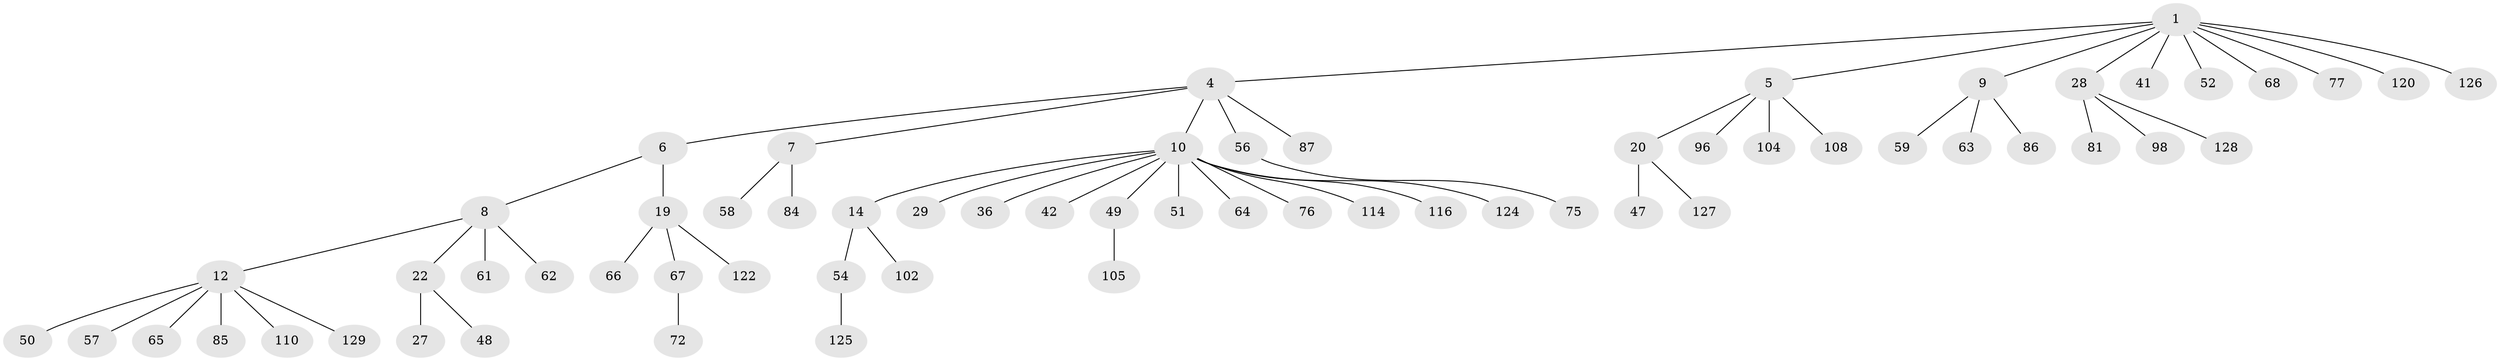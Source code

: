 // original degree distribution, {3: 0.13178294573643412, 5: 0.03875968992248062, 6: 0.015503875968992248, 8: 0.007751937984496124, 4: 0.08527131782945736, 2: 0.17829457364341086, 1: 0.5426356589147286}
// Generated by graph-tools (version 1.1) at 2025/15/03/09/25 04:15:31]
// undirected, 64 vertices, 63 edges
graph export_dot {
graph [start="1"]
  node [color=gray90,style=filled];
  1 [super="+17+2"];
  4 [super="+40"];
  5;
  6;
  7;
  8 [super="+46"];
  9 [super="+37+43"];
  10 [super="+11+93"];
  12 [super="+115+74+53+13+21+45"];
  14 [super="+103+16+44"];
  19 [super="+30+31+32"];
  20;
  22 [super="+60"];
  27;
  28 [super="+35+34"];
  29;
  36;
  41;
  42;
  47 [super="+95"];
  48;
  49 [super="+55"];
  50;
  51 [super="+80"];
  52;
  54;
  56;
  57 [super="+83+111"];
  58 [super="+71+99+73"];
  59 [super="+92"];
  61;
  62 [super="+107"];
  63 [super="+90+113"];
  64;
  65 [super="+78+70"];
  66 [super="+123+100+94"];
  67 [super="+69"];
  68;
  72;
  75 [super="+118"];
  76 [super="+82"];
  77 [super="+88"];
  81;
  84;
  85;
  86;
  87 [super="+109"];
  96;
  98;
  102;
  104;
  105;
  108 [super="+117"];
  110;
  114;
  116;
  120;
  122;
  124;
  125;
  126;
  127;
  128;
  129;
  1 -- 9;
  1 -- 68;
  1 -- 28;
  1 -- 77;
  1 -- 126;
  1 -- 4;
  1 -- 5;
  1 -- 52;
  1 -- 120;
  1 -- 41;
  4 -- 6;
  4 -- 7;
  4 -- 10;
  4 -- 56;
  4 -- 87;
  5 -- 20;
  5 -- 96;
  5 -- 104;
  5 -- 108;
  6 -- 8;
  6 -- 19;
  7 -- 58;
  7 -- 84;
  8 -- 12;
  8 -- 22;
  8 -- 61;
  8 -- 62;
  9 -- 59;
  9 -- 86;
  9 -- 63;
  10 -- 14;
  10 -- 42;
  10 -- 49;
  10 -- 64;
  10 -- 36;
  10 -- 76;
  10 -- 114;
  10 -- 51;
  10 -- 116;
  10 -- 29;
  10 -- 124;
  12 -- 50;
  12 -- 57;
  12 -- 129;
  12 -- 85;
  12 -- 65;
  12 -- 110;
  14 -- 54;
  14 -- 102;
  19 -- 67;
  19 -- 66;
  19 -- 122;
  20 -- 47;
  20 -- 127;
  22 -- 27;
  22 -- 48;
  28 -- 81;
  28 -- 98;
  28 -- 128;
  49 -- 105;
  54 -- 125;
  56 -- 75;
  67 -- 72;
}
